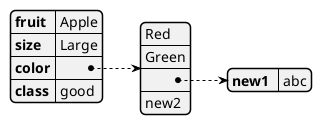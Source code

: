 @startyaml
fruit: Apple
size: Large
color:
    - Red
    - Green
    - new1 : abc
    - new2
class: good
@endyaml